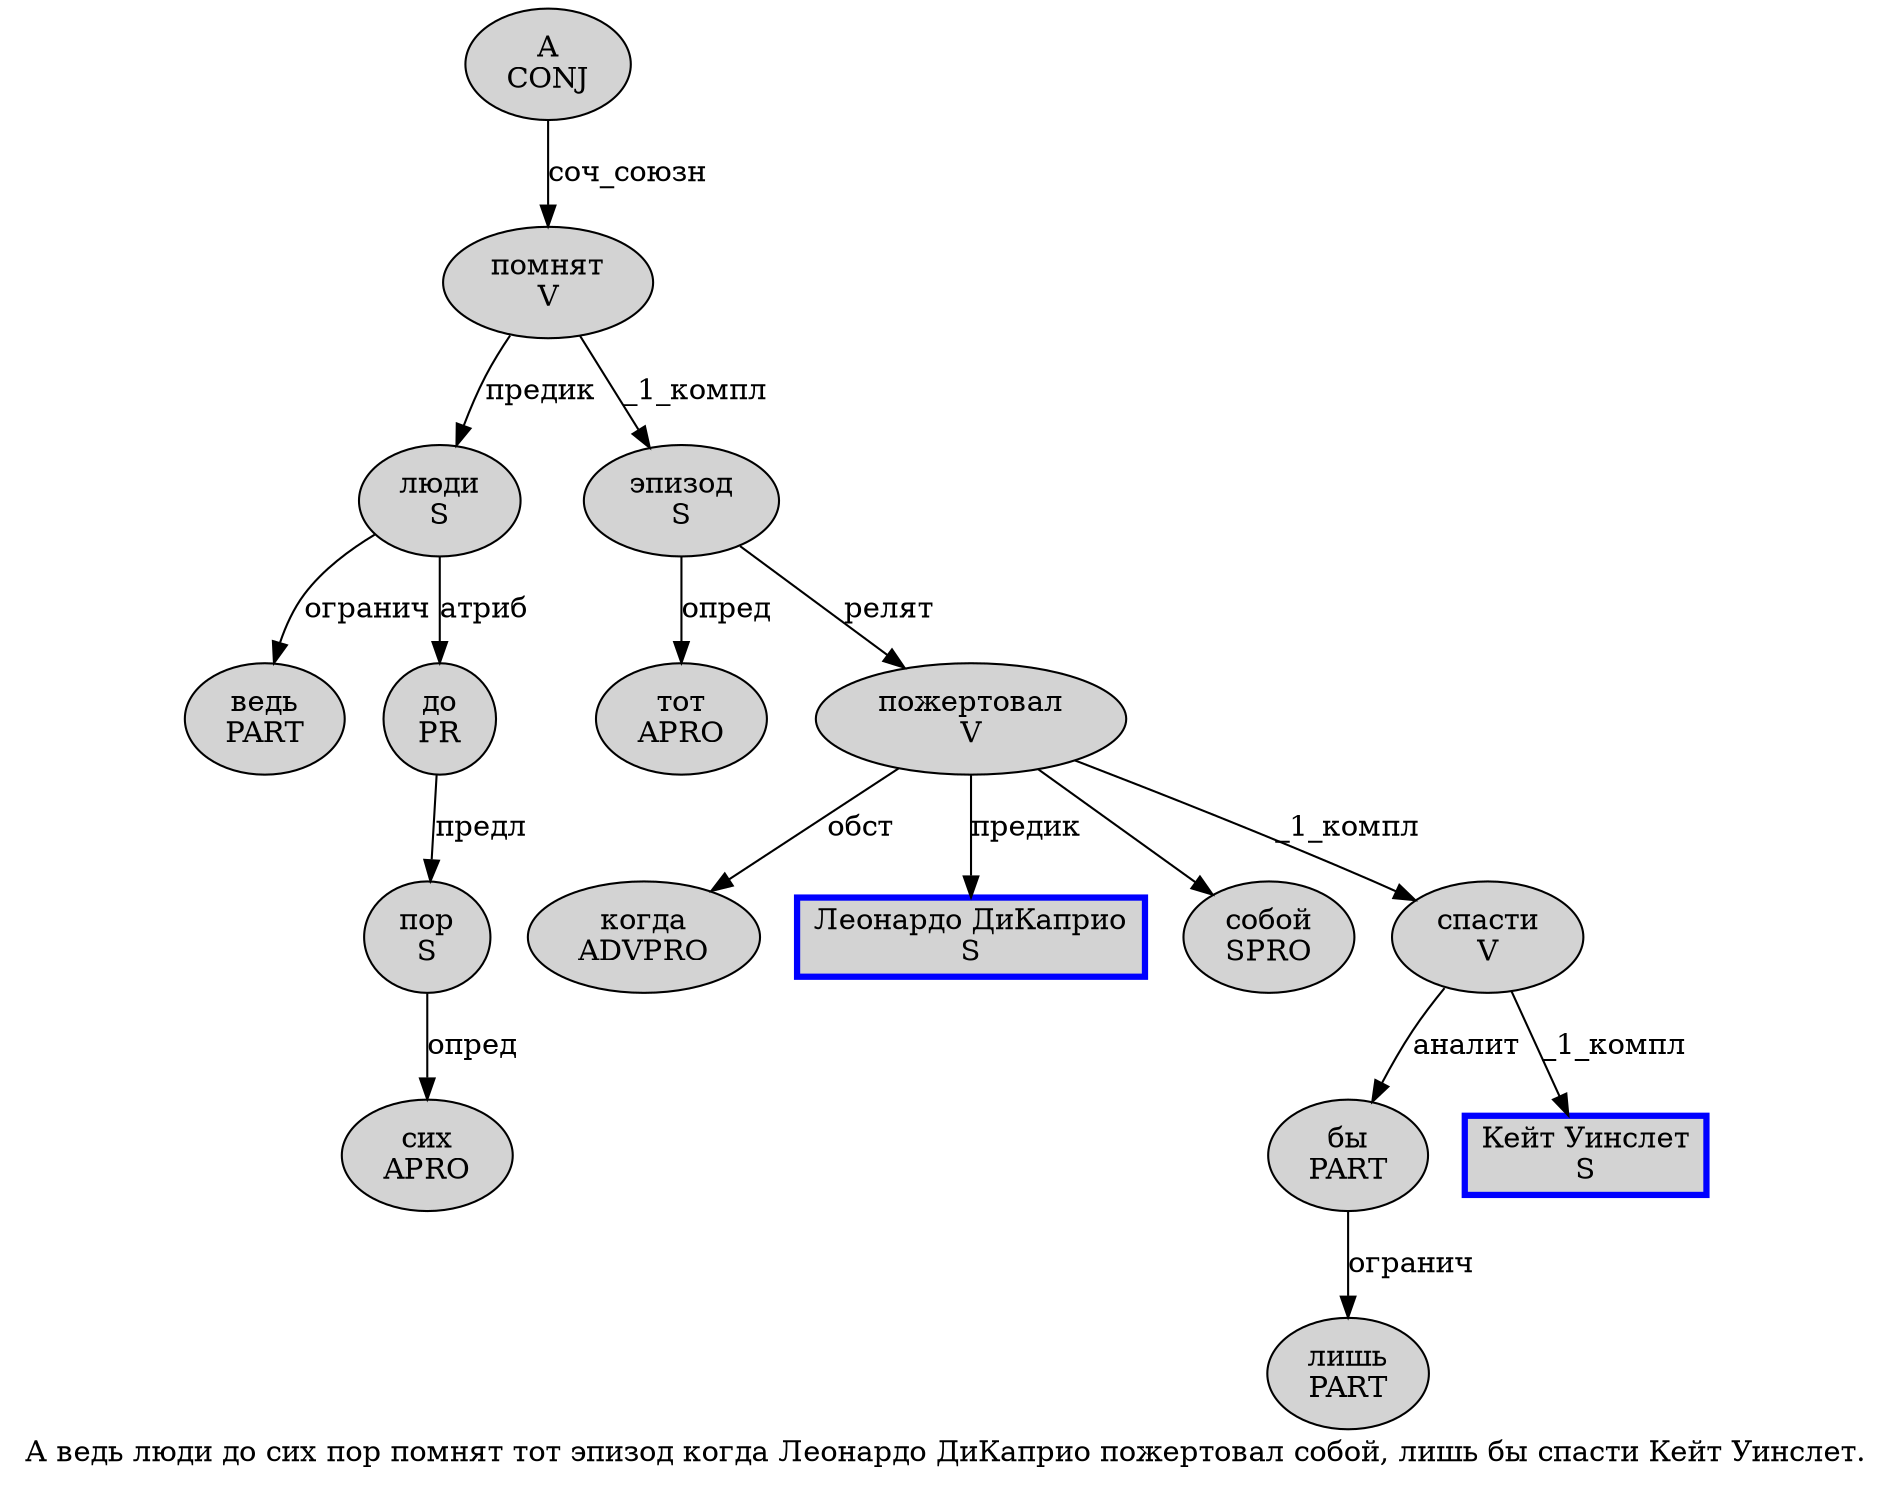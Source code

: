 digraph SENTENCE_1093 {
	graph [label="А ведь люди до сих пор помнят тот эпизод когда Леонардо ДиКаприо пожертовал собой, лишь бы спасти Кейт Уинслет."]
	node [style=filled]
		0 [label="А
CONJ" color="" fillcolor=lightgray penwidth=1 shape=ellipse]
		1 [label="ведь
PART" color="" fillcolor=lightgray penwidth=1 shape=ellipse]
		2 [label="люди
S" color="" fillcolor=lightgray penwidth=1 shape=ellipse]
		3 [label="до
PR" color="" fillcolor=lightgray penwidth=1 shape=ellipse]
		4 [label="сих
APRO" color="" fillcolor=lightgray penwidth=1 shape=ellipse]
		5 [label="пор
S" color="" fillcolor=lightgray penwidth=1 shape=ellipse]
		6 [label="помнят
V" color="" fillcolor=lightgray penwidth=1 shape=ellipse]
		7 [label="тот
APRO" color="" fillcolor=lightgray penwidth=1 shape=ellipse]
		8 [label="эпизод
S" color="" fillcolor=lightgray penwidth=1 shape=ellipse]
		9 [label="когда
ADVPRO" color="" fillcolor=lightgray penwidth=1 shape=ellipse]
		10 [label="Леонардо ДиКаприо
S" color=blue fillcolor=lightgray penwidth=3 shape=box]
		11 [label="пожертовал
V" color="" fillcolor=lightgray penwidth=1 shape=ellipse]
		12 [label="собой
SPRO" color="" fillcolor=lightgray penwidth=1 shape=ellipse]
		14 [label="лишь
PART" color="" fillcolor=lightgray penwidth=1 shape=ellipse]
		15 [label="бы
PART" color="" fillcolor=lightgray penwidth=1 shape=ellipse]
		16 [label="спасти
V" color="" fillcolor=lightgray penwidth=1 shape=ellipse]
		17 [label="Кейт Уинслет
S" color=blue fillcolor=lightgray penwidth=3 shape=box]
			3 -> 5 [label="предл"]
			16 -> 15 [label="аналит"]
			16 -> 17 [label="_1_компл"]
			5 -> 4 [label="опред"]
			11 -> 9 [label="обст"]
			11 -> 10 [label="предик"]
			11 -> 12
			11 -> 16 [label="_1_компл"]
			0 -> 6 [label="соч_союзн"]
			6 -> 2 [label="предик"]
			6 -> 8 [label="_1_компл"]
			15 -> 14 [label="огранич"]
			8 -> 7 [label="опред"]
			8 -> 11 [label="релят"]
			2 -> 1 [label="огранич"]
			2 -> 3 [label="атриб"]
}
